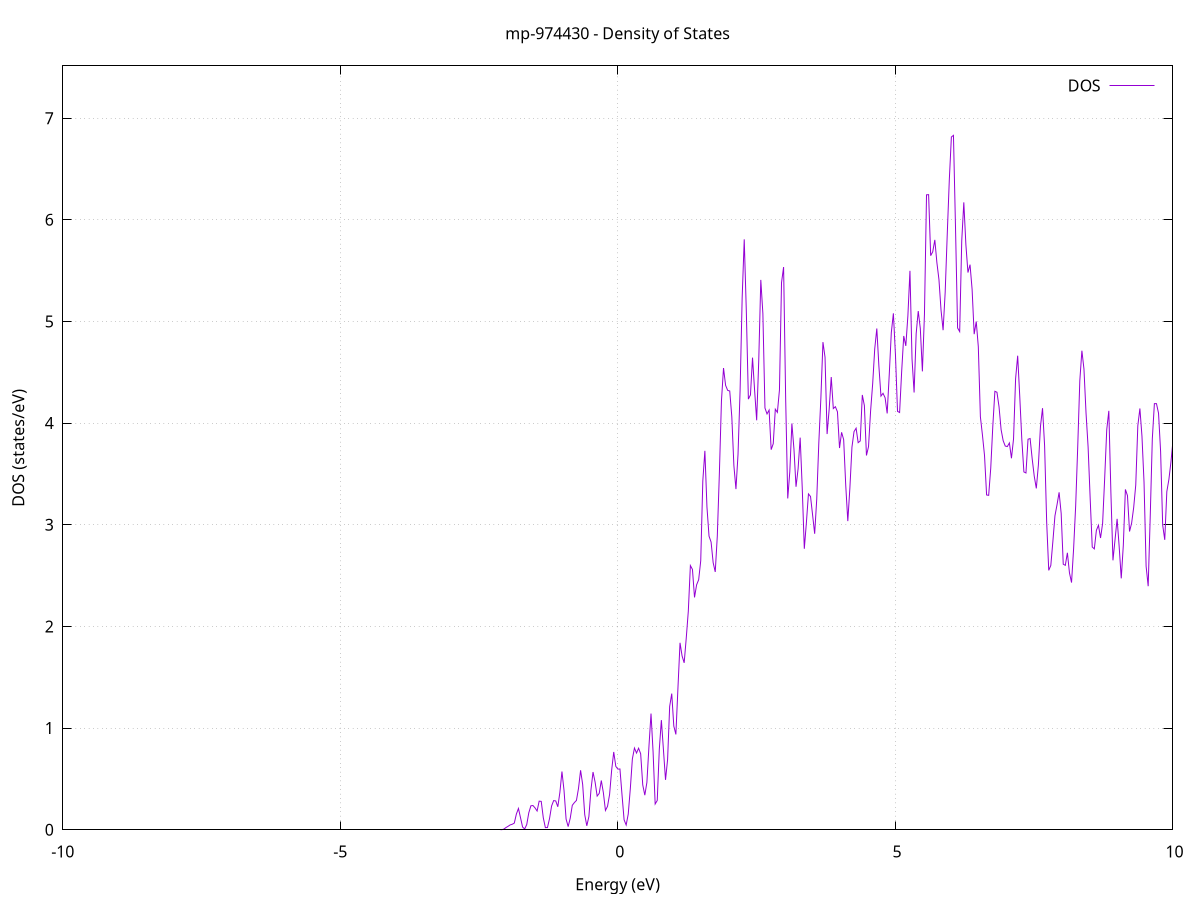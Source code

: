 set title 'mp-974430 - Density of States'
set xlabel 'Energy (eV)'
set ylabel 'DOS (states/eV)'
set grid
set xrange [-10:10]
set yrange [0:7.514]
set xzeroaxis lt -1
set terminal png size 800,600
set output 'mp-974430_dos_gnuplot.png'
plot '-' using 1:2 with lines title 'DOS'
-37.777800 0.000000
-37.740400 0.000000
-37.703100 0.000000
-37.665800 0.000000
-37.628400 0.000000
-37.591100 0.000000
-37.553700 0.000000
-37.516400 0.000000
-37.479100 0.000000
-37.441700 0.000000
-37.404400 0.000000
-37.367100 0.000000
-37.329700 0.000000
-37.292400 0.000000
-37.255100 0.000000
-37.217700 0.000000
-37.180400 0.000000
-37.143100 0.000000
-37.105700 0.000000
-37.068400 0.000000
-37.031100 0.000000
-36.993700 0.000000
-36.956400 0.000000
-36.919100 0.000000
-36.881700 0.000000
-36.844400 0.000000
-36.807100 0.000000
-36.769700 0.000000
-36.732400 0.000000
-36.695100 0.000000
-36.657700 0.000000
-36.620400 0.000000
-36.583100 0.000000
-36.545700 0.000000
-36.508400 0.000000
-36.471100 0.000000
-36.433700 0.000000
-36.396400 0.000000
-36.359100 0.000000
-36.321700 0.000000
-36.284400 0.000000
-36.247100 0.000000
-36.209700 0.000000
-36.172400 0.000000
-36.135100 0.000000
-36.097700 0.000000
-36.060400 0.000000
-36.023100 0.000000
-35.985700 0.000000
-35.948400 0.000000
-35.911100 0.000000
-35.873700 0.000000
-35.836400 0.000000
-35.799100 0.000000
-35.761700 0.000000
-35.724400 0.000000
-35.687100 0.000000
-35.649700 0.000000
-35.612400 0.000000
-35.575100 0.000000
-35.537700 0.000000
-35.500400 0.000000
-35.463000 0.000000
-35.425700 0.000000
-35.388400 0.000000
-35.351000 0.000000
-35.313700 0.000000
-35.276400 0.000000
-35.239000 0.000000
-35.201700 0.000000
-35.164400 0.000000
-35.127000 0.000000
-35.089700 0.000000
-35.052400 0.000000
-35.015000 0.000000
-34.977700 0.000000
-34.940400 0.000000
-34.903000 0.000000
-34.865700 0.000000
-34.828400 0.000000
-34.791000 0.000000
-34.753700 0.000000
-34.716400 0.000000
-34.679000 0.000000
-34.641700 0.000000
-34.604400 0.000000
-34.567000 0.000000
-34.529700 0.000000
-34.492400 0.000900
-34.455000 0.026800
-34.417700 0.298800
-34.380400 1.421500
-34.343000 3.385100
-34.305700 5.413600
-34.268400 8.430900
-34.231000 13.111300
-34.193700 16.374300
-34.156400 17.497900
-34.119000 19.723000
-34.081700 22.343200
-34.044400 23.082900
-34.007000 20.635800
-33.969700 16.610100
-33.932400 15.782400
-33.895000 17.765300
-33.857700 19.198500
-33.820400 18.010900
-33.783000 14.943700
-33.745700 13.777300
-33.708400 14.934100
-33.671000 16.108000
-33.633700 20.437900
-33.596400 29.492300
-33.559000 34.953100
-33.521700 34.839800
-33.484400 31.691300
-33.447000 21.710700
-33.409700 8.450900
-33.372300 1.555900
-33.335000 0.123100
-33.297700 0.004000
-33.260300 0.000000
-33.223000 0.000000
-33.185700 0.000000
-33.148300 0.000000
-33.111000 0.000000
-33.073700 0.000000
-33.036300 0.000000
-32.999000 0.000000
-32.961700 0.000000
-32.924300 0.000000
-32.887000 0.000000
-32.849700 0.000000
-32.812300 0.000000
-32.775000 0.000000
-32.737700 0.000000
-32.700300 0.000000
-32.663000 0.000000
-32.625700 0.000000
-32.588300 0.000000
-32.551000 0.000000
-32.513700 0.000000
-32.476300 0.000000
-32.439000 0.000000
-32.401700 0.000000
-32.364300 0.000000
-32.327000 0.000000
-32.289700 0.000000
-32.252300 0.000000
-32.215000 0.000000
-32.177700 0.000000
-32.140300 0.000000
-32.103000 0.000000
-32.065700 0.000000
-32.028300 0.000000
-31.991000 0.000000
-31.953700 0.000000
-31.916300 0.000000
-31.879000 0.000000
-31.841700 0.000000
-31.804300 0.000000
-31.767000 0.000000
-31.729700 0.000000
-31.692300 0.000000
-31.655000 0.000000
-31.617700 0.000000
-31.580300 0.000000
-31.543000 0.000000
-31.505700 0.000000
-31.468300 0.000000
-31.431000 0.000000
-31.393700 0.000000
-31.356300 0.000000
-31.319000 0.000000
-31.281600 0.000000
-31.244300 0.000000
-31.207000 0.000000
-31.169600 0.000000
-31.132300 0.000000
-31.095000 0.000000
-31.057600 0.000000
-31.020300 0.000000
-30.983000 0.000000
-30.945600 0.000000
-30.908300 0.000000
-30.871000 0.000000
-30.833600 0.000000
-30.796300 0.000000
-30.759000 0.000000
-30.721600 0.000000
-30.684300 0.000000
-30.647000 0.000000
-30.609600 0.000000
-30.572300 0.000000
-30.535000 0.000000
-30.497600 0.000000
-30.460300 0.000000
-30.423000 0.000000
-30.385600 0.000000
-30.348300 0.000000
-30.311000 0.000000
-30.273600 0.000000
-30.236300 0.000000
-30.199000 0.000000
-30.161600 0.000000
-30.124300 0.000000
-30.087000 0.000000
-30.049600 0.000000
-30.012300 0.000000
-29.975000 0.000000
-29.937600 0.000000
-29.900300 0.000000
-29.863000 0.000000
-29.825600 0.000000
-29.788300 0.000000
-29.751000 0.000000
-29.713600 0.000000
-29.676300 0.000000
-29.639000 0.000000
-29.601600 0.000000
-29.564300 0.000000
-29.527000 0.000000
-29.489600 0.000000
-29.452300 0.000000
-29.415000 0.000000
-29.377600 0.000000
-29.340300 0.000000
-29.303000 0.000000
-29.265600 0.000000
-29.228300 0.000000
-29.191000 0.000000
-29.153600 0.000000
-29.116300 0.000000
-29.078900 0.000000
-29.041600 0.000000
-29.004300 0.000000
-28.966900 0.000000
-28.929600 0.000000
-28.892300 0.000000
-28.854900 0.000000
-28.817600 0.000000
-28.780300 0.000000
-28.742900 0.000000
-28.705600 0.000000
-28.668300 0.000000
-28.630900 0.000000
-28.593600 0.000000
-28.556300 0.000000
-28.518900 0.000000
-28.481600 0.000000
-28.444300 0.000000
-28.406900 0.000000
-28.369600 0.000000
-28.332300 0.000000
-28.294900 0.000000
-28.257600 0.000000
-28.220300 0.000000
-28.182900 0.000000
-28.145600 0.000000
-28.108300 0.000000
-28.070900 0.000000
-28.033600 0.000000
-27.996300 0.000000
-27.958900 0.000000
-27.921600 0.000000
-27.884300 0.000000
-27.846900 0.000000
-27.809600 0.000000
-27.772300 0.000000
-27.734900 0.000000
-27.697600 0.000000
-27.660300 0.000000
-27.622900 0.000000
-27.585600 0.000000
-27.548300 0.000000
-27.510900 0.000000
-27.473600 0.000000
-27.436300 0.000000
-27.398900 0.000000
-27.361600 0.000000
-27.324300 0.000000
-27.286900 0.000000
-27.249600 0.000000
-27.212300 0.000000
-27.174900 0.000000
-27.137600 0.000000
-27.100300 0.000000
-27.062900 0.000000
-27.025600 0.000000
-26.988200 0.000000
-26.950900 0.000000
-26.913600 0.000000
-26.876200 0.000000
-26.838900 0.000000
-26.801600 0.000000
-26.764200 0.000000
-26.726900 0.000000
-26.689600 0.000000
-26.652200 0.000000
-26.614900 0.000000
-26.577600 0.000000
-26.540200 0.000000
-26.502900 0.000000
-26.465600 0.000000
-26.428200 0.000000
-26.390900 0.000000
-26.353600 0.000000
-26.316200 0.000000
-26.278900 0.000000
-26.241600 0.000000
-26.204200 0.000000
-26.166900 0.000000
-26.129600 0.000000
-26.092200 0.000000
-26.054900 0.000000
-26.017600 0.000000
-25.980200 0.000000
-25.942900 0.000000
-25.905600 0.000000
-25.868200 0.000000
-25.830900 0.000000
-25.793600 0.000000
-25.756200 0.000000
-25.718900 0.000000
-25.681600 0.000000
-25.644200 0.000000
-25.606900 0.000000
-25.569600 0.000000
-25.532200 0.000000
-25.494900 0.000000
-25.457600 0.000000
-25.420200 0.000000
-25.382900 0.000000
-25.345600 0.000000
-25.308200 0.000000
-25.270900 0.000000
-25.233600 0.000000
-25.196200 0.000000
-25.158900 0.000000
-25.121600 0.000000
-25.084200 0.000000
-25.046900 0.000000
-25.009600 0.000000
-24.972200 0.000000
-24.934900 0.000000
-24.897500 0.000000
-24.860200 0.000000
-24.822900 0.000000
-24.785500 0.000000
-24.748200 0.000000
-24.710900 0.000000
-24.673500 0.000000
-24.636200 0.000000
-24.598900 0.000000
-24.561500 0.000000
-24.524200 0.000000
-24.486900 0.000000
-24.449500 0.000000
-24.412200 0.000000
-24.374900 0.000000
-24.337500 0.000000
-24.300200 0.000000
-24.262900 0.000000
-24.225500 0.000000
-24.188200 0.000000
-24.150900 0.000000
-24.113500 0.000000
-24.076200 0.000000
-24.038900 0.000000
-24.001500 0.000000
-23.964200 0.000000
-23.926900 0.000000
-23.889500 0.000000
-23.852200 0.000000
-23.814900 0.000000
-23.777500 0.000000
-23.740200 0.000000
-23.702900 0.000000
-23.665500 0.000000
-23.628200 0.000000
-23.590900 0.000000
-23.553500 0.000000
-23.516200 0.000000
-23.478900 0.000000
-23.441500 0.000000
-23.404200 0.000000
-23.366900 0.000000
-23.329500 0.000000
-23.292200 0.000000
-23.254900 0.000000
-23.217500 0.000000
-23.180200 0.000000
-23.142900 0.000000
-23.105500 0.000000
-23.068200 0.000000
-23.030900 0.000000
-22.993500 0.000000
-22.956200 0.000000
-22.918900 0.000000
-22.881500 0.000000
-22.844200 0.000000
-22.806800 0.000000
-22.769500 0.000000
-22.732200 0.000000
-22.694800 0.000000
-22.657500 0.000000
-22.620200 0.000000
-22.582800 0.000000
-22.545500 0.000000
-22.508200 0.000000
-22.470800 0.000000
-22.433500 0.000000
-22.396200 0.000000
-22.358800 0.000000
-22.321500 0.000000
-22.284200 0.000000
-22.246800 0.000000
-22.209500 0.000000
-22.172200 0.000000
-22.134800 0.000000
-22.097500 0.000000
-22.060200 0.000000
-22.022800 0.000000
-21.985500 0.000000
-21.948200 0.000000
-21.910800 0.000000
-21.873500 0.000000
-21.836200 0.000000
-21.798800 0.000000
-21.761500 0.000000
-21.724200 0.000000
-21.686800 0.000000
-21.649500 0.000000
-21.612200 0.000000
-21.574800 0.000000
-21.537500 0.000000
-21.500200 0.000000
-21.462800 0.000000
-21.425500 0.000000
-21.388200 0.000000
-21.350800 0.000000
-21.313500 0.000000
-21.276200 0.000000
-21.238800 0.000000
-21.201500 0.000000
-21.164200 0.000000
-21.126800 0.000000
-21.089500 0.000000
-21.052200 0.000000
-21.014800 0.000000
-20.977500 0.000000
-20.940200 0.000000
-20.902800 0.000000
-20.865500 0.000000
-20.828200 0.000000
-20.790800 0.000000
-20.753500 0.000000
-20.716100 0.000000
-20.678800 0.000000
-20.641500 0.000000
-20.604100 0.000000
-20.566800 0.000000
-20.529500 0.000000
-20.492100 0.000000
-20.454800 0.000000
-20.417500 0.000000
-20.380100 0.000000
-20.342800 0.000000
-20.305500 0.000000
-20.268100 0.000000
-20.230800 0.000000
-20.193500 0.000000
-20.156100 0.000000
-20.118800 0.000000
-20.081500 0.000000
-20.044100 0.000000
-20.006800 0.000000
-19.969500 0.000000
-19.932100 0.000000
-19.894800 0.000000
-19.857500 0.000000
-19.820100 0.000000
-19.782800 0.000000
-19.745500 0.000000
-19.708100 0.000000
-19.670800 0.000000
-19.633500 0.000000
-19.596100 0.000000
-19.558800 0.000000
-19.521500 0.000000
-19.484100 0.000000
-19.446800 0.000000
-19.409500 0.000000
-19.372100 0.000000
-19.334800 0.000000
-19.297500 0.000000
-19.260100 0.000000
-19.222800 0.000000
-19.185500 0.000000
-19.148100 0.000000
-19.110800 0.000000
-19.073500 0.000000
-19.036100 0.000000
-18.998800 0.000000
-18.961500 0.000000
-18.924100 0.000000
-18.886800 0.000000
-18.849500 0.000000
-18.812100 0.000000
-18.774800 0.000000
-18.737500 0.000000
-18.700100 0.000000
-18.662800 0.000000
-18.625400 0.000000
-18.588100 0.000000
-18.550800 0.000000
-18.513400 0.000000
-18.476100 0.000000
-18.438800 0.000000
-18.401400 0.000000
-18.364100 0.000000
-18.326800 0.000000
-18.289400 0.000000
-18.252100 0.000000
-18.214800 0.000000
-18.177400 0.000000
-18.140100 0.000000
-18.102800 0.000000
-18.065400 0.000000
-18.028100 0.000000
-17.990800 0.000000
-17.953400 0.000000
-17.916100 0.000000
-17.878800 0.000000
-17.841400 0.000000
-17.804100 0.000000
-17.766800 0.000000
-17.729400 0.000000
-17.692100 0.000000
-17.654800 0.000000
-17.617400 0.000000
-17.580100 0.000000
-17.542800 0.000000
-17.505400 0.000000
-17.468100 0.000000
-17.430800 0.000000
-17.393400 0.000000
-17.356100 0.000000
-17.318800 0.000000
-17.281400 0.000000
-17.244100 0.000000
-17.206800 0.000000
-17.169400 0.000000
-17.132100 0.000000
-17.094800 0.000000
-17.057400 0.000000
-17.020100 0.000000
-16.982800 0.000000
-16.945400 0.000000
-16.908100 0.000000
-16.870800 0.000000
-16.833400 0.000000
-16.796100 0.000000
-16.758800 0.000000
-16.721400 0.000000
-16.684100 0.000000
-16.646800 0.000000
-16.609400 0.000000
-16.572100 0.000000
-16.534700 0.000000
-16.497400 0.000000
-16.460100 0.000000
-16.422700 0.000000
-16.385400 0.000000
-16.348100 0.000000
-16.310700 0.000000
-16.273400 0.000000
-16.236100 0.000000
-16.198700 0.000000
-16.161400 0.000000
-16.124100 0.000000
-16.086700 0.000000
-16.049400 0.000000
-16.012100 0.000000
-15.974700 0.000000
-15.937400 0.000000
-15.900100 0.000000
-15.862700 0.000000
-15.825400 0.000000
-15.788100 0.000000
-15.750700 0.000000
-15.713400 0.000000
-15.676100 0.000000
-15.638700 0.000000
-15.601400 0.000000
-15.564100 0.000000
-15.526700 0.000000
-15.489400 0.000000
-15.452100 0.000000
-15.414700 0.000000
-15.377400 0.000000
-15.340100 0.000000
-15.302700 0.000000
-15.265400 0.000000
-15.228100 0.000000
-15.190700 0.000000
-15.153400 0.000000
-15.116100 0.000000
-15.078700 0.000000
-15.041400 0.000000
-15.004100 0.000000
-14.966700 0.000000
-14.929400 0.000000
-14.892100 0.000000
-14.854700 0.000000
-14.817400 0.000000
-14.780100 0.000000
-14.742700 0.000000
-14.705400 0.000000
-14.668100 0.000000
-14.630700 0.000000
-14.593400 0.000000
-14.556100 0.000000
-14.518700 0.000000
-14.481400 0.000000
-14.444000 0.000000
-14.406700 0.000000
-14.369400 0.000000
-14.332000 0.000000
-14.294700 0.000000
-14.257400 0.000000
-14.220000 0.000000
-14.182700 0.000000
-14.145400 0.000000
-14.108000 0.000000
-14.070700 0.000000
-14.033400 0.000000
-13.996000 0.000000
-13.958700 0.000000
-13.921400 0.000000
-13.884000 0.000000
-13.846700 0.000000
-13.809400 0.000000
-13.772000 0.000000
-13.734700 0.000000
-13.697400 0.000000
-13.660000 0.000000
-13.622700 0.000000
-13.585400 0.000000
-13.548000 0.000000
-13.510700 0.000000
-13.473400 0.000000
-13.436000 0.000000
-13.398700 0.000000
-13.361400 0.000000
-13.324000 0.000000
-13.286700 0.000000
-13.249400 0.000000
-13.212000 0.000000
-13.174700 0.000000
-13.137400 0.000000
-13.100000 0.000000
-13.062700 0.000000
-13.025400 0.000000
-12.988000 0.000000
-12.950700 0.000000
-12.913400 0.000000
-12.876000 0.000000
-12.838700 0.000000
-12.801400 0.000000
-12.764000 0.000000
-12.726700 0.000000
-12.689400 0.000000
-12.652000 0.000000
-12.614700 0.000000
-12.577400 0.000000
-12.540000 0.000000
-12.502700 0.000000
-12.465400 0.000000
-12.428000 0.000000
-12.390700 0.000000
-12.353300 0.000000
-12.316000 0.000000
-12.278700 0.000000
-12.241300 0.000000
-12.204000 0.000000
-12.166700 0.000000
-12.129300 0.000000
-12.092000 0.000000
-12.054700 0.000000
-12.017300 0.000000
-11.980000 0.000000
-11.942700 0.000000
-11.905300 0.000000
-11.868000 0.000000
-11.830700 0.000000
-11.793300 0.000000
-11.756000 0.000000
-11.718700 0.000000
-11.681300 0.000000
-11.644000 0.000000
-11.606700 0.000000
-11.569300 0.000000
-11.532000 0.000000
-11.494700 0.000000
-11.457300 0.000000
-11.420000 0.000000
-11.382700 0.000000
-11.345300 0.000000
-11.308000 0.000000
-11.270700 0.000000
-11.233300 0.000000
-11.196000 0.000000
-11.158700 0.000000
-11.121300 0.000000
-11.084000 0.000000
-11.046700 0.000000
-11.009300 0.000000
-10.972000 0.000000
-10.934700 0.000000
-10.897300 0.000000
-10.860000 0.000000
-10.822700 0.000000
-10.785300 0.000000
-10.748000 0.000000
-10.710700 0.000000
-10.673300 0.000000
-10.636000 0.000000
-10.598700 0.000000
-10.561300 0.000000
-10.524000 0.000000
-10.486700 0.000000
-10.449300 0.000000
-10.412000 0.000000
-10.374700 0.000000
-10.337300 0.000000
-10.300000 0.000000
-10.262600 0.000000
-10.225300 0.000000
-10.188000 0.000000
-10.150600 0.000000
-10.113300 0.000000
-10.076000 0.000000
-10.038600 0.000000
-10.001300 0.000000
-9.964000 0.000000
-9.926600 0.000000
-9.889300 0.000000
-9.852000 0.000000
-9.814600 0.000000
-9.777300 0.000000
-9.740000 0.000000
-9.702600 0.000000
-9.665300 0.000000
-9.628000 0.000000
-9.590600 0.000000
-9.553300 0.000000
-9.516000 0.000000
-9.478600 0.000000
-9.441300 0.000000
-9.404000 0.000000
-9.366600 0.000000
-9.329300 0.000000
-9.292000 0.000000
-9.254600 0.000000
-9.217300 0.000000
-9.180000 0.000000
-9.142600 0.000000
-9.105300 0.000000
-9.068000 0.000000
-9.030600 0.000000
-8.993300 0.000000
-8.956000 0.000000
-8.918600 0.000000
-8.881300 0.000000
-8.844000 0.000000
-8.806600 0.000000
-8.769300 0.000000
-8.732000 0.000000
-8.694600 0.000000
-8.657300 0.000000
-8.620000 0.000000
-8.582600 0.000000
-8.545300 0.000000
-8.508000 0.000000
-8.470600 0.000000
-8.433300 0.000000
-8.396000 0.000000
-8.358600 0.000000
-8.321300 0.000000
-8.284000 0.000000
-8.246600 0.000000
-8.209300 0.000000
-8.172000 0.000000
-8.134600 0.000000
-8.097300 0.000000
-8.059900 0.000000
-8.022600 0.000000
-7.985300 0.000000
-7.947900 0.000000
-7.910600 0.000000
-7.873300 0.000000
-7.835900 0.000000
-7.798600 0.000000
-7.761300 0.000000
-7.723900 0.000000
-7.686600 0.000000
-7.649300 0.000000
-7.611900 0.000000
-7.574600 0.000000
-7.537300 0.000000
-7.499900 0.000000
-7.462600 0.000000
-7.425300 0.000000
-7.387900 0.000000
-7.350600 0.000000
-7.313300 0.000000
-7.275900 0.000000
-7.238600 0.000000
-7.201300 0.000000
-7.163900 0.000000
-7.126600 0.000000
-7.089300 0.000000
-7.051900 0.000000
-7.014600 0.000000
-6.977300 0.000000
-6.939900 0.000000
-6.902600 0.000000
-6.865300 0.000000
-6.827900 0.000000
-6.790600 0.000000
-6.753300 0.000000
-6.715900 0.000000
-6.678600 0.000000
-6.641300 0.000000
-6.603900 0.000000
-6.566600 0.000000
-6.529300 0.000000
-6.491900 0.000000
-6.454600 0.000000
-6.417300 0.000000
-6.379900 0.000000
-6.342600 0.000000
-6.305300 0.000000
-6.267900 0.000000
-6.230600 0.000000
-6.193300 0.000000
-6.155900 0.000000
-6.118600 0.000000
-6.081300 0.000000
-6.043900 0.000000
-6.006600 0.000000
-5.969200 0.000000
-5.931900 0.000000
-5.894600 0.000000
-5.857200 0.000000
-5.819900 0.000000
-5.782600 0.000000
-5.745200 0.000000
-5.707900 0.000000
-5.670600 0.000000
-5.633200 0.000000
-5.595900 0.000000
-5.558600 0.000000
-5.521200 0.000000
-5.483900 0.000000
-5.446600 0.000000
-5.409200 0.000000
-5.371900 0.000000
-5.334600 0.000000
-5.297200 0.000000
-5.259900 0.000000
-5.222600 0.000000
-5.185200 0.000000
-5.147900 0.000000
-5.110600 0.000000
-5.073200 0.000000
-5.035900 0.000000
-4.998600 0.000000
-4.961200 0.000000
-4.923900 0.000000
-4.886600 0.000000
-4.849200 0.000000
-4.811900 0.000000
-4.774600 0.000000
-4.737200 0.000000
-4.699900 0.000000
-4.662600 0.000000
-4.625200 0.000000
-4.587900 0.000000
-4.550600 0.000000
-4.513200 0.000000
-4.475900 0.000000
-4.438600 0.000000
-4.401200 0.000000
-4.363900 0.000000
-4.326600 0.000000
-4.289200 0.000000
-4.251900 0.000000
-4.214600 0.000000
-4.177200 0.000000
-4.139900 0.000000
-4.102600 0.000000
-4.065200 0.000000
-4.027900 0.000000
-3.990600 0.000000
-3.953200 0.000000
-3.915900 0.000000
-3.878500 0.000000
-3.841200 0.000000
-3.803900 0.000000
-3.766500 0.000000
-3.729200 0.000000
-3.691900 0.000000
-3.654500 0.000000
-3.617200 0.000000
-3.579900 0.000000
-3.542500 0.000000
-3.505200 0.000000
-3.467900 0.000000
-3.430500 0.000000
-3.393200 0.000000
-3.355900 0.000000
-3.318500 0.000000
-3.281200 0.000000
-3.243900 0.000000
-3.206500 0.000000
-3.169200 0.000000
-3.131900 0.000000
-3.094500 0.000000
-3.057200 0.000000
-3.019900 0.000000
-2.982500 0.000000
-2.945200 0.000000
-2.907900 0.000000
-2.870500 0.000000
-2.833200 0.000000
-2.795900 0.000000
-2.758500 0.000000
-2.721200 0.000000
-2.683900 0.000000
-2.646500 0.000000
-2.609200 0.000000
-2.571900 0.000000
-2.534500 0.000000
-2.497200 0.000000
-2.459900 0.000000
-2.422500 0.000000
-2.385200 0.000000
-2.347900 0.000000
-2.310500 0.000000
-2.273200 0.000000
-2.235900 0.000000
-2.198500 0.000000
-2.161200 0.000000
-2.123900 0.000000
-2.086500 0.000800
-2.049200 0.007000
-2.011900 0.022200
-1.974500 0.034200
-1.937200 0.047900
-1.899900 0.054200
-1.862500 0.065900
-1.825200 0.154700
-1.787800 0.209700
-1.750500 0.118500
-1.713200 0.026800
-1.675800 0.008000
-1.638500 0.051200
-1.601200 0.167300
-1.563800 0.235700
-1.526500 0.238700
-1.489200 0.215300
-1.451800 0.184700
-1.414500 0.281700
-1.377200 0.279400
-1.339800 0.117100
-1.302500 0.021200
-1.265200 0.021900
-1.227800 0.109300
-1.190500 0.233700
-1.153200 0.287100
-1.115800 0.283800
-1.078500 0.226200
-1.041200 0.366600
-1.003800 0.572900
-0.966500 0.387500
-0.929200 0.105200
-0.891800 0.031300
-0.854500 0.113700
-0.817200 0.241000
-0.779800 0.267200
-0.742500 0.288800
-0.705200 0.408400
-0.667800 0.585200
-0.630500 0.446100
-0.593200 0.148600
-0.555800 0.038800
-0.518500 0.129100
-0.481200 0.392000
-0.443800 0.567900
-0.406500 0.469500
-0.369200 0.331500
-0.331800 0.358400
-0.294500 0.484900
-0.257200 0.364500
-0.219800 0.190000
-0.182500 0.230700
-0.145200 0.347500
-0.107800 0.586700
-0.070500 0.765400
-0.033200 0.623700
0.004200 0.596800
0.041500 0.597900
0.078800 0.343100
0.116200 0.098200
0.153500 0.046800
0.190800 0.154200
0.228200 0.402600
0.265500 0.697400
0.302900 0.803800
0.340200 0.754800
0.377500 0.802000
0.414900 0.747800
0.452200 0.442100
0.489500 0.340200
0.526900 0.465200
0.564200 0.819000
0.601500 1.143400
0.638900 0.763800
0.676200 0.253500
0.713500 0.287700
0.750900 0.791400
0.788200 1.079000
0.825500 0.785500
0.862900 0.491000
0.900200 0.690300
0.937500 1.212500
0.974900 1.339500
1.012200 1.019900
1.049500 0.938000
1.086900 1.395600
1.124200 1.839100
1.161500 1.709600
1.198900 1.642000
1.236200 1.883500
1.273500 2.149400
1.310900 2.598900
1.348200 2.560900
1.385500 2.285700
1.422900 2.409000
1.460200 2.459600
1.497500 2.645900
1.534900 3.429900
1.572200 3.727400
1.609500 3.175200
1.646900 2.888400
1.684200 2.829900
1.721500 2.627100
1.758900 2.536200
1.796200 2.889500
1.833500 3.507900
1.870900 4.219100
1.908200 4.541900
1.945500 4.371700
1.982900 4.322200
2.020200 4.315900
2.057500 4.062900
2.094900 3.582500
2.132200 3.351300
2.169500 3.692800
2.206900 4.322400
2.244200 5.232500
2.281500 5.807900
2.318900 5.105700
2.356200 4.236100
2.393600 4.277300
2.430900 4.644300
2.468200 4.324100
2.505600 4.027700
2.542900 4.612500
2.580200 5.408600
2.617600 5.076700
2.654900 4.149000
2.692200 4.090500
2.729600 4.128200
2.766900 3.739000
2.804200 3.797400
2.841600 4.137000
2.878900 4.105700
2.916200 4.326500
2.953600 5.382500
2.990900 5.535200
3.028200 4.239000
3.065600 3.259200
3.102900 3.522700
3.140200 3.996600
3.177600 3.745200
3.214900 3.373900
3.252200 3.550300
3.289600 3.857600
3.326900 3.363700
3.364200 2.764200
3.401600 3.019500
3.438900 3.303500
3.476200 3.278600
3.513600 3.096400
3.550900 2.911800
3.588200 3.251200
3.625600 3.805500
3.662900 4.247900
3.700200 4.796900
3.737600 4.648300
3.774900 3.892800
3.812200 4.136800
3.849600 4.453600
3.886900 4.143100
3.924200 4.161500
3.961600 4.111000
3.998900 3.755200
4.036200 3.909600
4.073600 3.837500
4.110900 3.387800
4.148200 3.036100
4.185600 3.361100
4.222900 3.763300
4.260200 3.916400
4.297600 3.950200
4.334900 3.807900
4.372200 3.824300
4.409600 4.277100
4.446900 4.172500
4.484300 3.681900
4.521600 3.768900
4.558900 4.119400
4.596300 4.387500
4.633600 4.731300
4.670900 4.930600
4.708300 4.561000
4.745600 4.265800
4.782900 4.293300
4.820300 4.249300
4.857600 4.095500
4.894900 4.475000
4.932300 4.889900
4.969600 5.079900
5.006900 4.673100
5.044300 4.115700
5.081600 4.104500
5.118900 4.507900
5.156300 4.857200
5.193600 4.759700
5.230900 5.055000
5.268300 5.498000
5.305600 4.631600
5.342900 4.301400
5.380300 4.881300
5.417600 5.102400
5.454900 4.931400
5.492300 4.509200
5.529600 5.070800
5.566900 6.245700
5.604300 6.247500
5.641600 5.647100
5.678900 5.685700
5.716300 5.802500
5.753600 5.579400
5.790900 5.412000
5.828300 5.112200
5.865600 4.914100
5.902900 5.284300
5.940300 5.854900
5.977600 6.393100
6.014900 6.814500
6.052300 6.830600
6.089600 5.916100
6.126900 4.935900
6.164300 4.900300
6.201600 5.792900
6.238900 6.171800
6.276300 5.754300
6.313600 5.481000
6.350900 5.558900
6.388300 5.315800
6.425600 4.875000
6.462900 4.999800
6.500300 4.750600
6.537600 4.062700
6.575000 3.880900
6.612300 3.679900
6.649600 3.293400
6.687000 3.289600
6.724300 3.556900
6.761600 3.971500
6.799000 4.313000
6.836300 4.303700
6.873600 4.161500
6.911000 3.935800
6.948300 3.827200
6.985600 3.774500
7.023000 3.769500
7.060300 3.805000
7.097600 3.654400
7.135000 3.844500
7.172300 4.437600
7.209600 4.662900
7.247000 4.264000
7.284300 3.839400
7.321600 3.520000
7.359000 3.509700
7.396300 3.841600
7.433600 3.848500
7.471000 3.650100
7.508300 3.478300
7.545600 3.357900
7.583000 3.587800
7.620300 3.966500
7.657600 4.146900
7.695000 3.777200
7.732300 3.026200
7.769600 2.551600
7.807000 2.600500
7.844300 2.838300
7.881600 3.088400
7.919000 3.197700
7.956300 3.319400
7.993600 3.111700
8.031000 2.612400
8.068300 2.601200
8.105600 2.724600
8.143000 2.527200
8.180300 2.431700
8.217600 2.763100
8.255000 3.188000
8.292300 3.775000
8.329600 4.417300
8.367000 4.712300
8.404300 4.532300
8.441600 4.100300
8.479000 3.764900
8.516300 3.259000
8.553600 2.781700
8.591000 2.762900
8.628300 2.945500
8.665700 2.995800
8.703000 2.869800
8.740300 3.012700
8.777700 3.457400
8.815000 3.936200
8.852300 4.120900
8.889700 3.318000
8.927000 2.650300
8.964300 2.853200
9.001700 3.058300
9.039000 2.784900
9.076300 2.472800
9.113700 2.798700
9.151000 3.347900
9.188300 3.287200
9.225700 2.934000
9.263000 3.014900
9.300300 3.169100
9.337700 3.390600
9.375000 3.974000
9.412300 4.144000
9.449700 3.871100
9.487000 3.418000
9.524300 2.593200
9.561700 2.395900
9.599000 3.087400
9.636300 3.846500
9.673700 4.191800
9.711000 4.191700
9.748300 4.097500
9.785700 3.720400
9.823000 2.997800
9.860300 2.851900
9.897700 3.326100
9.935000 3.446100
9.972300 3.619500
10.009700 3.833400
10.047000 3.591600
10.084300 2.905800
10.121700 2.384400
10.159000 2.797700
10.196300 3.589800
10.233700 3.794100
10.271000 3.643100
10.308300 3.767600
10.345700 3.942300
10.383000 3.858600
10.420300 3.543400
10.457700 2.993000
10.495000 2.608500
10.532300 2.849000
10.569700 3.407200
10.607000 3.284400
10.644300 2.828100
10.681700 2.881700
10.719000 3.168400
10.756300 3.394100
10.793700 3.309500
10.831000 3.695000
10.868400 4.198500
10.905700 3.889100
10.943000 3.700700
10.980400 4.346900
11.017700 4.919600
11.055000 4.606900
11.092400 4.280600
11.129700 4.378300
11.167000 4.485800
11.204400 4.440800
11.241700 4.309200
11.279000 4.473500
11.316400 4.526900
11.353700 3.849000
11.391000 3.267700
11.428400 3.388000
11.465700 3.752900
11.503000 4.105100
11.540400 3.915800
11.577700 2.921700
11.615000 2.691200
11.652400 3.497400
11.689700 3.912300
11.727000 3.384100
11.764400 2.625200
11.801700 2.150100
11.839000 1.857900
11.876400 1.356100
11.913700 1.169200
11.951000 1.427500
11.988400 1.700900
12.025700 1.983800
12.063000 2.111200
12.100400 2.180300
12.137700 2.171200
12.175000 1.929300
12.212400 1.690100
12.249700 1.258000
12.287000 0.976900
12.324400 1.120100
12.361700 1.209700
12.399000 1.089600
12.436400 1.244100
12.473700 1.570500
12.511000 1.397500
12.548400 0.851200
12.585700 0.643700
12.623000 0.895500
12.660400 0.893900
12.697700 0.631400
12.735000 0.757500
12.772400 1.192000
12.809700 1.309300
12.847000 1.123800
12.884400 0.894200
12.921700 0.951900
12.959100 1.204700
12.996400 1.242500
13.033700 1.181100
13.071100 1.117300
13.108400 1.100400
13.145700 1.158300
13.183100 1.197700
13.220400 1.359900
13.257700 1.514300
13.295100 1.334200
13.332400 0.859500
13.369700 0.830300
13.407100 1.190400
13.444400 1.034700
13.481700 0.951100
13.519100 1.417100
13.556400 1.559300
13.593700 1.353500
13.631100 1.312700
13.668400 1.277500
13.705700 1.202200
13.743100 1.357400
13.780400 1.704000
13.817700 1.565800
13.855100 1.122100
13.892400 1.093200
13.929700 1.434900
13.967100 1.789600
14.004400 1.859100
14.041700 1.861100
14.079100 1.932300
14.116400 1.718400
14.153700 1.293000
14.191100 1.053600
14.228400 0.951300
14.265700 0.971900
14.303100 1.125600
14.340400 1.206500
14.377700 1.031800
14.415100 1.037800
14.452400 1.447700
14.489700 1.642600
14.527100 1.304700
14.564400 1.021300
14.601700 0.740300
14.639100 0.510900
14.676400 0.696900
14.713700 1.054200
14.751100 1.266000
14.788400 1.207400
14.825700 0.715000
14.863100 0.436100
14.900400 0.651400
14.937700 0.801700
14.975100 0.710800
15.012400 0.703600
15.049800 0.951800
15.087100 1.408400
15.124400 1.775800
15.161800 1.514300
15.199100 0.788500
15.236400 0.348900
15.273800 0.438600
15.311100 0.857500
15.348400 1.276400
15.385800 1.322600
15.423100 1.157000
15.460400 1.071700
15.497800 0.871900
15.535100 0.670900
15.572400 0.593200
15.609800 0.553700
15.647100 0.649500
15.684400 0.838200
15.721800 0.963300
15.759100 0.899200
15.796400 0.711000
15.833800 0.644100
15.871100 0.715700
15.908400 0.935800
15.945800 1.302400
15.983100 1.463900
16.020400 1.356400
16.057800 1.189600
16.095100 0.995100
16.132400 0.920300
16.169800 0.930700
16.207100 0.995200
16.244400 0.879100
16.281800 0.878900
16.319100 1.223600
16.356400 1.377400
16.393800 1.343900
16.431100 1.495800
16.468400 1.448200
16.505800 1.410200
16.543100 1.885900
16.580400 1.866400
16.617800 1.416800
16.655100 1.486300
16.692400 1.729000
16.729800 1.549000
16.767100 1.122300
16.804400 0.817100
16.841800 0.894800
16.879100 0.945200
16.916400 0.816400
16.953800 1.052100
16.991100 1.592700
17.028400 1.530100
17.065800 1.156400
17.103100 1.057500
17.140500 1.287300
17.177800 1.728500
17.215100 2.382100
17.252500 2.913700
17.289800 2.918000
17.327100 2.445900
17.364500 1.858000
17.401800 1.652800
17.439100 1.693200
17.476500 1.654200
17.513800 1.510000
17.551100 1.330000
17.588500 1.048600
17.625800 0.800100
17.663100 0.935500
17.700500 1.173400
17.737800 1.057000
17.775100 0.958200
17.812500 1.137800
17.849800 1.283700
17.887100 1.218300
17.924500 1.286600
17.961800 1.327900
17.999100 1.450500
18.036500 1.722000
18.073800 1.633100
18.111100 1.599600
18.148500 1.707700
18.185800 1.534000
18.223100 1.270300
18.260500 0.971100
18.297800 0.835900
18.335100 1.104100
18.372500 1.510800
18.409800 1.758800
18.447100 1.964500
18.484500 1.924100
18.521800 1.614300
18.559100 1.427500
18.596500 1.492200
18.633800 1.362000
18.671100 1.019700
18.708500 0.877900
18.745800 0.816700
18.783100 0.766500
18.820500 1.119900
18.857800 1.605300
18.895100 1.662200
18.932500 1.489300
18.969800 1.429000
19.007100 1.216900
19.044500 1.027500
19.081800 1.064100
19.119100 1.036800
19.156500 1.179700
19.193800 1.518100
19.231200 1.463000
19.268500 1.379100
19.305800 1.331200
19.343200 1.066200
19.380500 1.038500
19.417800 1.357300
19.455200 1.557300
19.492500 1.426800
19.529800 1.113000
19.567200 0.943000
19.604500 0.789500
19.641800 1.000400
19.679200 1.596000
19.716500 1.585400
19.753800 1.214300
19.791200 1.184100
19.828500 1.427000
19.865800 1.546800
19.903200 1.333100
19.940500 1.116100
19.977800 1.153600
20.015200 1.192900
20.052500 1.181400
20.089800 1.197100
20.127200 1.426600
20.164500 1.778000
20.201800 1.812400
20.239200 1.597300
20.276500 1.487900
20.313800 1.452800
20.351200 1.648600
20.388500 1.897200
20.425800 1.852900
20.463200 1.558500
20.500500 1.128100
20.537800 0.833400
20.575200 0.951400
20.612500 1.381600
20.649800 1.890100
20.687200 1.923400
20.724500 1.521300
20.761800 1.568900
20.799200 1.956800
20.836500 1.926300
20.873800 1.775200
20.911200 1.467700
20.948500 1.061200
20.985800 1.003600
21.023200 1.107100
21.060500 1.393600
21.097800 1.827500
21.135200 1.767200
21.172500 1.417400
21.209800 1.748600
21.247200 2.418200
21.284500 2.343100
21.321900 1.807100
21.359200 1.322200
21.396500 1.215900
21.433900 1.380400
21.471200 1.541900
21.508500 1.566100
21.545900 1.559200
21.583200 1.679000
21.620500 1.610100
21.657900 1.752100
21.695200 1.853600
21.732500 2.001100
21.769900 2.697100
21.807200 2.905800
21.844500 1.973900
21.881900 0.949700
21.919200 0.887800
21.956500 1.731700
21.993900 2.424500
22.031200 2.232500
22.068500 2.187200
22.105900 2.316900
22.143200 1.870900
22.180500 1.348900
22.217900 1.605500
22.255200 2.050600
22.292500 2.067900
22.329900 1.797700
22.367200 1.446500
22.404500 1.480000
22.441900 1.840400
22.479200 2.076700
22.516500 2.327000
22.553900 2.528800
22.591200 2.522100
22.628500 2.510900
22.665900 2.706500
22.703200 2.834600
22.740500 2.603300
22.777900 2.384900
22.815200 2.170200
22.852500 2.122500
22.889900 2.341200
22.927200 2.330800
22.964500 2.641100
23.001900 3.248200
23.039200 3.226200
23.076500 2.949000
23.113900 2.744900
23.151200 2.828600
23.188500 3.142200
23.225900 2.933700
23.263200 2.432800
23.300500 2.386900
23.337900 3.028100
23.375200 3.584600
23.412600 3.762100
23.449900 3.860900
23.487200 3.512500
23.524600 2.884300
23.561900 2.478300
23.599200 1.944200
23.636600 1.915000
23.673900 3.039200
23.711200 3.791400
23.748600 3.831700
23.785900 3.765900
23.823200 3.391800
23.860600 3.180600
23.897900 3.534300
23.935200 3.940400
23.972600 4.084100
24.009900 3.824800
24.047200 3.157000
24.084600 2.889400
24.121900 2.848000
24.159200 2.704100
24.196600 2.788600
24.233900 2.865500
24.271200 3.069600
24.308600 2.999600
24.345900 2.708600
24.383200 2.708400
24.420600 3.270100
24.457900 3.860700
24.495200 3.607800
24.532600 3.182700
24.569900 2.919100
24.607200 2.885600
24.644600 3.128300
24.681900 2.909700
24.719200 2.316500
24.756600 2.215700
24.793900 2.375400
24.831200 2.382200
24.868600 2.361100
24.905900 2.581400
24.943200 2.933400
24.980600 3.106300
25.017900 3.031100
25.055200 2.964100
25.092600 2.867900
25.129900 2.770800
25.167200 2.573500
25.204600 2.823300
25.241900 3.053500
25.279200 3.125400
25.316600 3.320800
25.353900 3.375800
25.391200 3.181000
25.428600 3.021800
25.465900 3.379300
25.503300 4.098500
25.540600 5.110000
25.577900 5.138900
25.615300 3.823600
25.652600 2.898500
25.689900 2.622600
25.727300 2.712100
25.764600 3.183700
25.801900 3.402100
25.839300 2.936500
25.876600 2.465000
25.913900 2.272000
25.951300 2.185700
25.988600 2.675500
26.025900 3.400500
26.063300 3.377600
26.100600 2.774100
26.137900 1.952200
26.175300 1.638400
26.212600 1.988800
26.249900 1.899100
26.287300 1.660800
26.324600 1.730200
26.361900 2.132300
26.399300 2.849200
26.436600 3.100700
26.473900 2.872300
26.511300 2.409200
26.548600 1.950800
26.585900 1.620600
26.623300 1.390300
26.660600 1.278800
26.697900 1.383000
26.735300 1.558700
26.772600 1.469800
26.809900 1.118000
26.847300 0.660700
26.884600 0.591200
26.921900 1.097500
26.959300 1.690800
26.996600 1.726300
27.033900 1.422800
27.071300 1.329200
27.108600 1.348200
27.145900 1.161400
27.183300 0.895900
27.220600 0.777400
27.257900 0.792800
27.295300 0.930300
27.332600 1.209200
27.369900 1.400000
27.407300 1.217600
27.444600 0.913700
27.481900 0.738200
27.519300 0.799500
27.556600 1.110700
27.594000 1.323600
27.631300 1.373600
27.668600 1.711700
27.706000 2.220700
27.743300 2.383100
27.780600 2.320100
27.818000 2.160600
27.855300 2.011100
27.892600 2.385100
27.930000 2.858400
27.967300 2.622300
28.004600 2.329800
28.042000 2.458600
28.079300 2.308700
28.116600 1.901800
28.154000 2.123100
28.191300 2.751600
28.228600 3.261000
28.266000 3.256100
28.303300 3.002800
28.340600 2.870200
28.378000 2.600300
28.415300 2.303600
28.452600 2.152600
28.490000 2.094700
28.527300 2.030100
28.564600 1.880100
28.602000 2.079400
28.639300 2.657600
28.676600 2.747800
28.714000 2.411500
28.751300 1.897200
28.788600 1.986200
28.826000 2.376100
28.863300 2.614100
28.900600 3.005400
28.938000 2.895400
28.975300 2.383500
29.012600 2.508500
29.050000 3.352000
29.087300 3.599200
29.124600 3.060700
29.162000 2.704000
29.199300 2.726800
29.236600 2.991700
29.274000 2.661000
29.311300 1.939900
29.348600 1.694600
29.386000 2.064900
29.423300 2.740500
29.460600 3.509900
29.498000 3.773200
29.535300 3.317100
29.572600 2.990400
29.610000 2.856000
29.647300 2.822600
29.684600 3.167500
29.722000 3.229700
29.759300 2.717500
29.796700 2.364600
29.834000 1.923900
29.871300 1.541200
29.908700 1.738900
29.946000 2.330800
29.983300 2.515200
30.020700 2.144900
30.058000 1.813900
30.095300 1.949300
30.132700 2.416700
30.170000 2.843100
30.207300 2.731900
30.244700 2.220900
30.282000 2.274200
30.319300 2.674400
30.356700 2.939900
30.394000 2.630300
30.431300 1.714700
30.468700 1.117500
30.506000 0.836400
30.543300 0.635800
30.580700 0.571500
30.618000 0.676200
30.655300 0.866400
30.692700 1.098500
30.730000 1.150000
30.767300 1.036800
30.804700 0.849700
30.842000 0.541800
30.879300 0.450700
30.916700 0.549100
30.954000 0.482800
30.991300 0.449900
31.028700 0.592200
31.066000 0.654600
31.103300 0.665000
31.140700 0.495100
31.178000 0.231000
31.215300 0.079500
31.252700 0.040400
31.290000 0.127000
31.327300 0.305400
31.364700 0.432000
31.402000 0.438400
31.439300 0.386100
31.476700 0.250900
31.514000 0.143600
31.551300 0.123000
31.588700 0.112300
31.626000 0.111500
31.663300 0.070400
31.700700 0.041600
31.738000 0.082600
31.775300 0.093600
31.812700 0.042400
31.850000 0.034700
31.887400 0.085300
31.924700 0.090800
31.962000 0.040300
31.999400 0.042300
32.036700 0.092700
32.074000 0.082500
32.111400 0.026600
32.148700 0.004400
32.186000 0.009400
32.223400 0.023100
32.260700 0.021000
32.298000 0.012000
32.335400 0.037500
32.372700 0.092000
32.410000 0.083300
32.447400 0.027300
32.484700 0.004000
32.522000 0.009100
32.559400 0.035000
32.596700 0.049200
32.634000 0.025000
32.671400 0.004600
32.708700 0.000300
32.746000 0.000100
32.783400 0.001800
32.820700 0.010800
32.858000 0.024000
32.895400 0.019200
32.932700 0.005500
32.970000 0.000600
33.007400 0.000000
33.044700 0.000000
33.082000 0.000000
33.119400 0.000000
33.156700 0.000000
33.194000 0.000000
33.231400 0.000000
33.268700 0.000000
33.306000 0.000000
33.343400 0.000000
33.380700 0.000000
33.418000 0.000800
33.455400 0.006900
33.492700 0.020900
33.530000 0.022900
33.567400 0.009100
33.604700 0.001300
33.642000 0.000100
33.679400 0.000000
33.716700 0.000000
33.754000 0.000000
33.791400 0.000000
33.828700 0.000000
33.866000 0.000000
33.903400 0.000000
33.940700 0.000000
33.978100 0.000000
34.015400 0.000000
34.052700 0.000000
34.090100 0.000000
34.127400 0.000000
34.164700 0.000000
34.202100 0.000000
34.239400 0.000000
34.276700 0.000000
34.314100 0.000000
34.351400 0.000000
34.388700 0.000000
34.426100 0.000000
34.463400 0.000000
34.500700 0.000000
34.538100 0.000000
34.575400 0.000000
34.612700 0.000000
34.650100 0.000000
34.687400 0.000000
34.724700 0.000000
34.762100 0.000000
34.799400 0.000000
34.836700 0.000000
34.874100 0.000000
34.911400 0.000000
34.948700 0.000000
34.986100 0.000000
35.023400 0.000000
35.060700 0.000000
35.098100 0.000000
35.135400 0.000000
35.172700 0.000000
35.210100 0.000000
35.247400 0.000000
35.284700 0.000000
35.322100 0.000000
35.359400 0.000000
35.396700 0.000000
35.434100 0.000000
35.471400 0.000000
35.508700 0.000000
35.546100 0.000000
35.583400 0.000000
35.620700 0.000000
35.658100 0.000000
35.695400 0.000000
35.732700 0.000000
35.770100 0.000000
35.807400 0.000000
35.844700 0.000000
35.882100 0.000000
35.919400 0.000000
35.956700 0.000000
35.994100 0.000000
36.031400 0.000000
36.068800 0.000000
36.106100 0.000000
36.143400 0.000000
36.180800 0.000000
36.218100 0.000000
36.255400 0.000000
36.292800 0.000000
36.330100 0.000000
36.367400 0.000000
36.404800 0.000000
36.442100 0.000000
36.479400 0.000000
36.516800 0.000000
36.554100 0.000000
36.591400 0.000000
36.628800 0.000000
36.666100 0.000000
36.703400 0.000000
36.740800 0.000000
36.778100 0.000000
36.815400 0.000000
36.852800 0.000000
36.890100 0.000000
e
